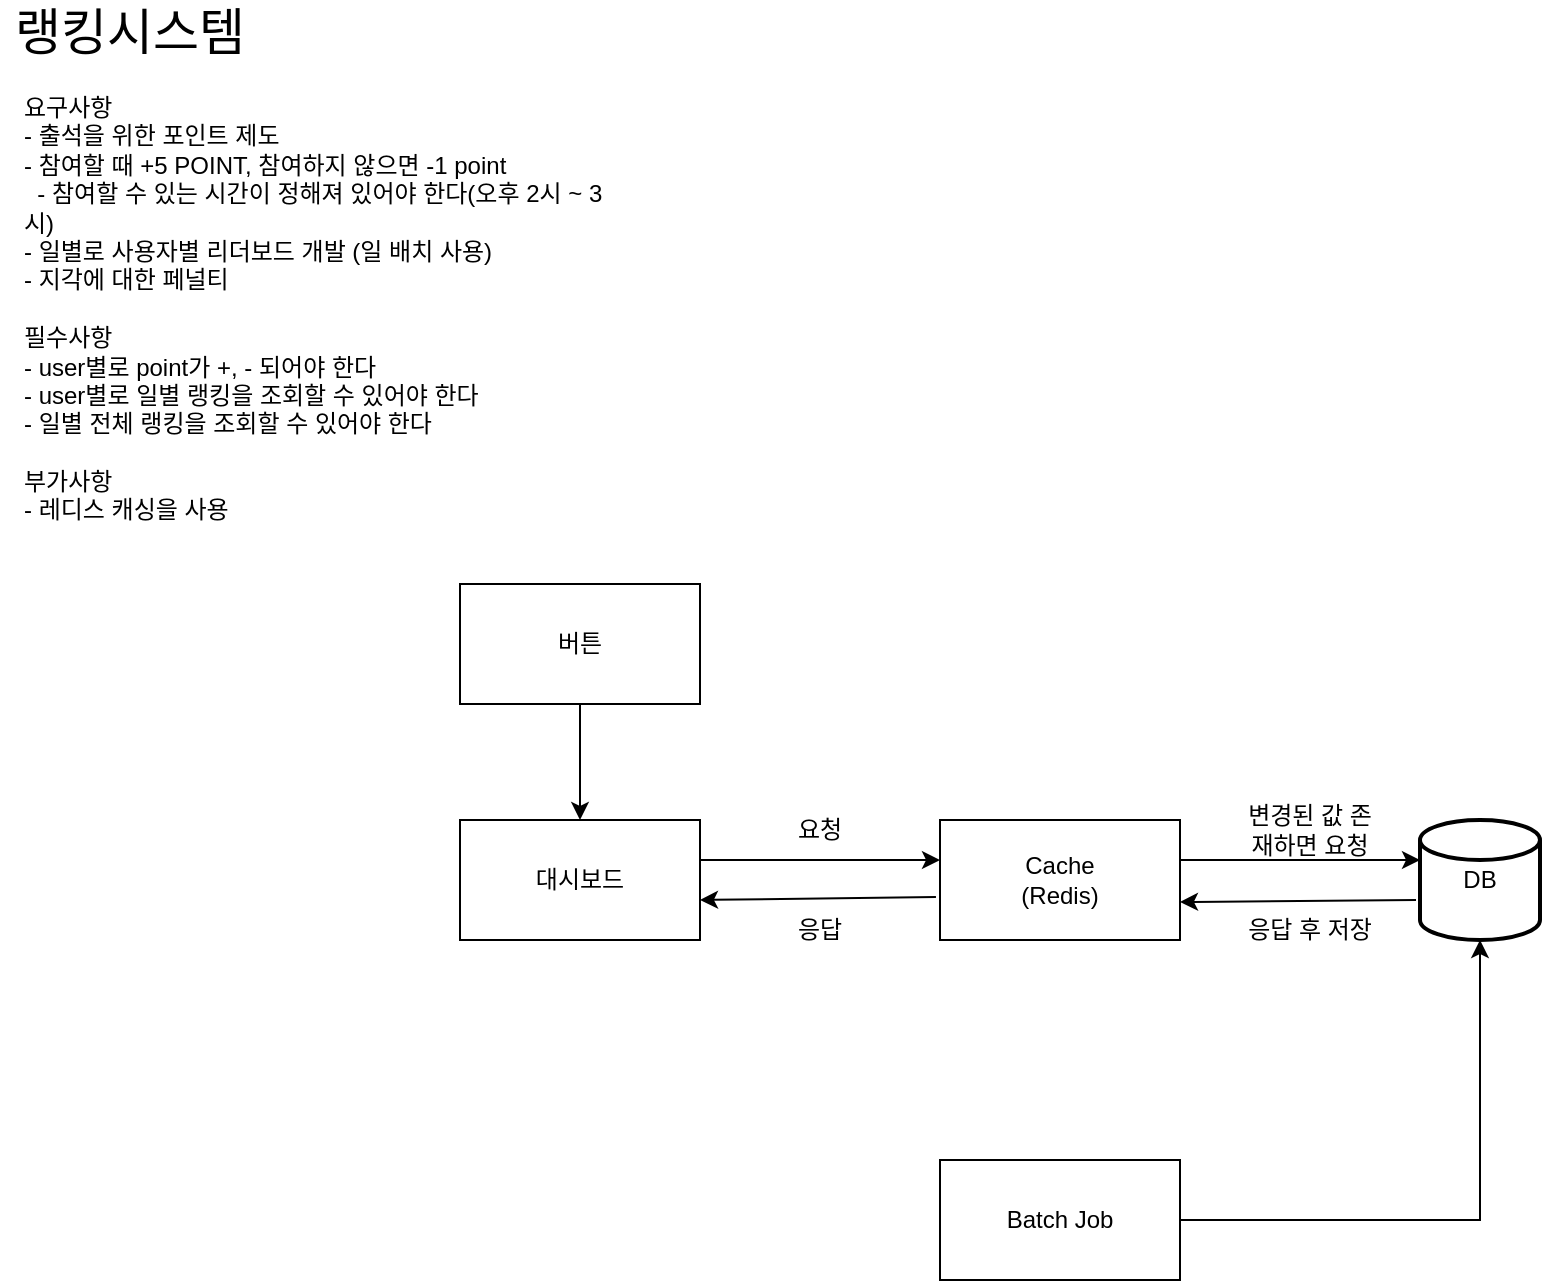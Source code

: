 <mxfile version="26.1.1">
  <diagram name="페이지-1" id="hzBVdSMiUgAw1lPfztsv">
    <mxGraphModel dx="973" dy="575" grid="1" gridSize="10" guides="1" tooltips="1" connect="1" arrows="1" fold="1" page="1" pageScale="1" pageWidth="827" pageHeight="1169" math="0" shadow="0">
      <root>
        <mxCell id="0" />
        <mxCell id="1" parent="0" />
        <mxCell id="q26tEHDGM0-mZe2CJqFm-3" value="Cache&lt;div&gt;(Redis)&lt;/div&gt;" style="rounded=0;whiteSpace=wrap;html=1;" parent="1" vertex="1">
          <mxGeometry x="480" y="430" width="120" height="60" as="geometry" />
        </mxCell>
        <mxCell id="q26tEHDGM0-mZe2CJqFm-4" value="대시보드" style="rounded=0;whiteSpace=wrap;html=1;" parent="1" vertex="1">
          <mxGeometry x="240" y="430" width="120" height="60" as="geometry" />
        </mxCell>
        <mxCell id="q26tEHDGM0-mZe2CJqFm-5" value="랭킹시스템" style="text;html=1;align=center;verticalAlign=middle;whiteSpace=wrap;rounded=0;fontSize=25;" parent="1" vertex="1">
          <mxGeometry x="10" y="20" width="130" height="30" as="geometry" />
        </mxCell>
        <mxCell id="q26tEHDGM0-mZe2CJqFm-10" value="요구사항&lt;div&gt;- 출석을 위한 포인트 제도&lt;/div&gt;&lt;div&gt;- 참여할 때 +5 POINT, 참여하지 않으면 -1 point&lt;/div&gt;&lt;div&gt;&amp;nbsp; - 참여할 수 있는 시간이 정해져 있어야 한다(오후 2시 ~ 3시)&lt;/div&gt;&lt;div&gt;- 일별로 사용자별 리더보드 개발 (일 배치 사용)&lt;/div&gt;&lt;div&gt;- 지각에 대한 페널티&lt;/div&gt;&lt;div&gt;&lt;br&gt;&lt;/div&gt;&lt;div&gt;필수사항&lt;/div&gt;&lt;div&gt;- user별로 point가 +, - 되어야 한다&lt;/div&gt;&lt;div&gt;- user별로 일별 랭킹을 조회할 수 있어야 한다&lt;/div&gt;&lt;div&gt;- 일별 전체 랭킹을 조회할 수 있어야 한다&lt;/div&gt;&lt;div&gt;&lt;br&gt;&lt;/div&gt;&lt;div&gt;부가사항&lt;/div&gt;&lt;div&gt;- 레디스 캐싱을 사용&lt;/div&gt;" style="text;html=1;align=left;verticalAlign=top;whiteSpace=wrap;rounded=0;" parent="1" vertex="1">
          <mxGeometry x="20" y="60" width="300" height="240" as="geometry" />
        </mxCell>
        <mxCell id="q26tEHDGM0-mZe2CJqFm-18" value="" style="endArrow=classic;html=1;rounded=0;" parent="1" edge="1">
          <mxGeometry width="50" height="50" relative="1" as="geometry">
            <mxPoint x="360" y="450" as="sourcePoint" />
            <mxPoint x="480" y="450" as="targetPoint" />
          </mxGeometry>
        </mxCell>
        <mxCell id="q26tEHDGM0-mZe2CJqFm-19" value="" style="endArrow=classic;html=1;rounded=0;exitX=-0.017;exitY=0.642;exitDx=0;exitDy=0;exitPerimeter=0;" parent="1" source="q26tEHDGM0-mZe2CJqFm-3" edge="1">
          <mxGeometry width="50" height="50" relative="1" as="geometry">
            <mxPoint x="470" y="470" as="sourcePoint" />
            <mxPoint x="360" y="470" as="targetPoint" />
          </mxGeometry>
        </mxCell>
        <mxCell id="q26tEHDGM0-mZe2CJqFm-20" value="요청" style="text;html=1;align=center;verticalAlign=middle;whiteSpace=wrap;rounded=0;" parent="1" vertex="1">
          <mxGeometry x="390" y="420" width="60" height="30" as="geometry" />
        </mxCell>
        <mxCell id="q26tEHDGM0-mZe2CJqFm-21" value="응답" style="text;html=1;align=center;verticalAlign=middle;whiteSpace=wrap;rounded=0;" parent="1" vertex="1">
          <mxGeometry x="390" y="470" width="60" height="30" as="geometry" />
        </mxCell>
        <mxCell id="q26tEHDGM0-mZe2CJqFm-22" value="" style="endArrow=classic;html=1;rounded=0;" parent="1" edge="1">
          <mxGeometry width="50" height="50" relative="1" as="geometry">
            <mxPoint x="600" y="450" as="sourcePoint" />
            <mxPoint x="720" y="450" as="targetPoint" />
          </mxGeometry>
        </mxCell>
        <mxCell id="q26tEHDGM0-mZe2CJqFm-25" value="DB" style="strokeWidth=2;html=1;shape=mxgraph.flowchart.database;whiteSpace=wrap;" parent="1" vertex="1">
          <mxGeometry x="720" y="430" width="60" height="60" as="geometry" />
        </mxCell>
        <mxCell id="q26tEHDGM0-mZe2CJqFm-26" value="" style="endArrow=classic;html=1;rounded=0;exitX=-0.017;exitY=0.642;exitDx=0;exitDy=0;exitPerimeter=0;" parent="1" edge="1">
          <mxGeometry width="50" height="50" relative="1" as="geometry">
            <mxPoint x="718" y="470" as="sourcePoint" />
            <mxPoint x="600" y="471" as="targetPoint" />
          </mxGeometry>
        </mxCell>
        <mxCell id="q26tEHDGM0-mZe2CJqFm-27" value="변경된 값 존재하면 요청" style="text;html=1;align=center;verticalAlign=middle;whiteSpace=wrap;rounded=0;" parent="1" vertex="1">
          <mxGeometry x="630" y="420" width="70" height="30" as="geometry" />
        </mxCell>
        <mxCell id="q26tEHDGM0-mZe2CJqFm-28" value="응답 후 저장" style="text;html=1;align=center;verticalAlign=middle;whiteSpace=wrap;rounded=0;" parent="1" vertex="1">
          <mxGeometry x="630" y="470" width="70" height="30" as="geometry" />
        </mxCell>
        <mxCell id="q26tEHDGM0-mZe2CJqFm-29" value="Batch Job" style="rounded=0;whiteSpace=wrap;html=1;" parent="1" vertex="1">
          <mxGeometry x="480" y="600" width="120" height="60" as="geometry" />
        </mxCell>
        <mxCell id="q26tEHDGM0-mZe2CJqFm-30" value="" style="endArrow=classic;html=1;rounded=0;entryX=0.5;entryY=1;entryDx=0;entryDy=0;exitX=1;exitY=0.5;exitDx=0;exitDy=0;entryPerimeter=0;" parent="1" source="q26tEHDGM0-mZe2CJqFm-29" target="q26tEHDGM0-mZe2CJqFm-25" edge="1">
          <mxGeometry width="50" height="50" relative="1" as="geometry">
            <mxPoint x="90" y="510" as="sourcePoint" />
            <mxPoint x="210" y="510" as="targetPoint" />
            <Array as="points">
              <mxPoint x="750" y="630" />
            </Array>
          </mxGeometry>
        </mxCell>
        <mxCell id="q26tEHDGM0-mZe2CJqFm-31" value="버튼" style="rounded=0;whiteSpace=wrap;html=1;" parent="1" vertex="1">
          <mxGeometry x="240" y="312" width="120" height="60" as="geometry" />
        </mxCell>
        <mxCell id="q26tEHDGM0-mZe2CJqFm-32" value="" style="endArrow=classic;html=1;rounded=0;exitX=0.5;exitY=1;exitDx=0;exitDy=0;entryX=0.5;entryY=0;entryDx=0;entryDy=0;" parent="1" source="q26tEHDGM0-mZe2CJqFm-31" target="q26tEHDGM0-mZe2CJqFm-4" edge="1">
          <mxGeometry width="50" height="50" relative="1" as="geometry">
            <mxPoint x="390" y="320" as="sourcePoint" />
            <mxPoint x="510" y="320" as="targetPoint" />
          </mxGeometry>
        </mxCell>
      </root>
    </mxGraphModel>
  </diagram>
</mxfile>
